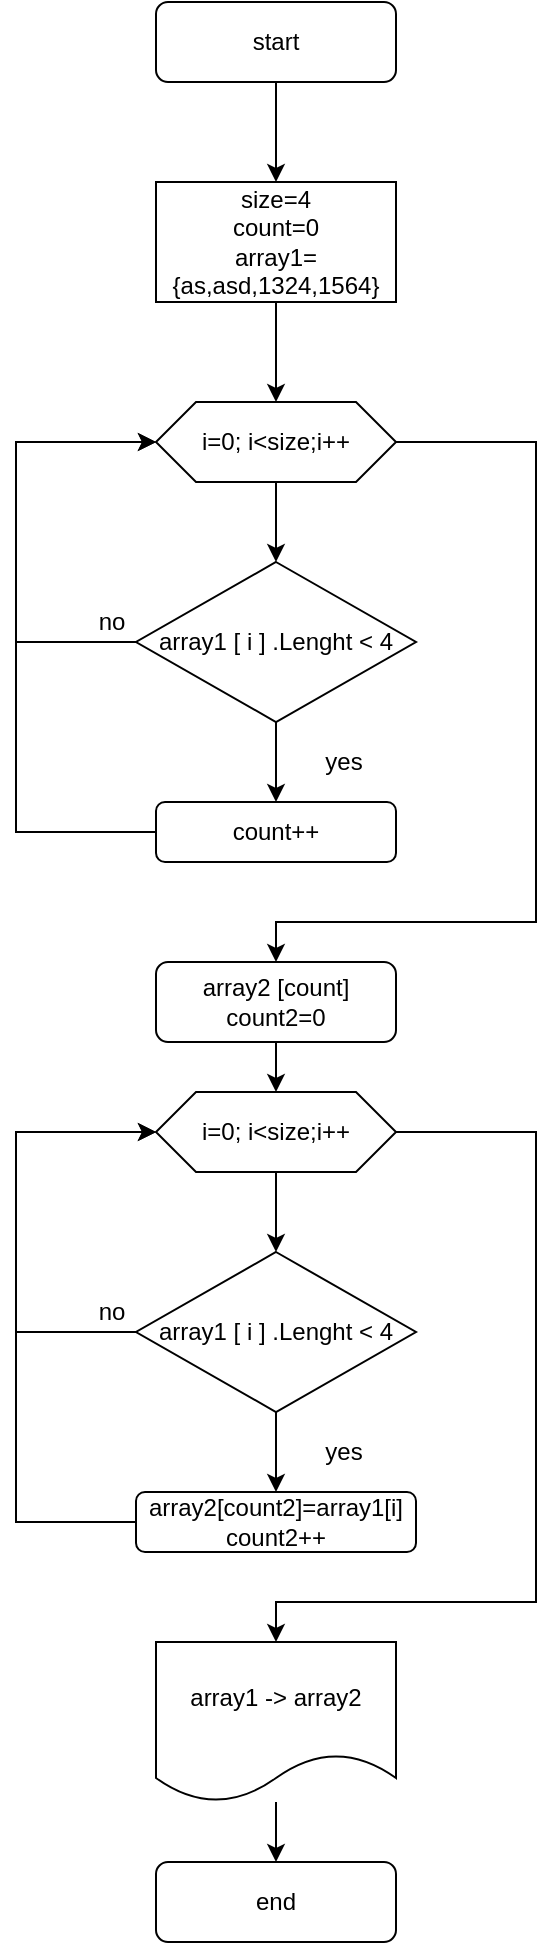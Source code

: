 <mxfile version="20.2.3" type="github"><diagram id="C5RBs43oDa-KdzZeNtuy" name="Page-1"><mxGraphModel dx="1422" dy="784" grid="1" gridSize="10" guides="1" tooltips="1" connect="1" arrows="1" fold="1" page="1" pageScale="1" pageWidth="827" pageHeight="1169" math="0" shadow="0"><root><mxCell id="WIyWlLk6GJQsqaUBKTNV-0"/><mxCell id="WIyWlLk6GJQsqaUBKTNV-1" parent="WIyWlLk6GJQsqaUBKTNV-0"/><mxCell id="4feDlEZsTbJpxXY2KB8a-3" style="edgeStyle=orthogonalEdgeStyle;rounded=0;orthogonalLoop=1;jettySize=auto;html=1;exitX=0.5;exitY=1;exitDx=0;exitDy=0;entryX=0.5;entryY=0;entryDx=0;entryDy=0;" edge="1" parent="WIyWlLk6GJQsqaUBKTNV-1" source="WIyWlLk6GJQsqaUBKTNV-3" target="4feDlEZsTbJpxXY2KB8a-1"><mxGeometry relative="1" as="geometry"/></mxCell><mxCell id="WIyWlLk6GJQsqaUBKTNV-3" value="start" style="rounded=1;whiteSpace=wrap;html=1;fontSize=12;glass=0;strokeWidth=1;shadow=0;" parent="WIyWlLk6GJQsqaUBKTNV-1" vertex="1"><mxGeometry x="350" y="40" width="120" height="40" as="geometry"/></mxCell><mxCell id="4feDlEZsTbJpxXY2KB8a-4" style="edgeStyle=orthogonalEdgeStyle;rounded=0;orthogonalLoop=1;jettySize=auto;html=1;exitX=0.5;exitY=1;exitDx=0;exitDy=0;" edge="1" parent="WIyWlLk6GJQsqaUBKTNV-1" source="4feDlEZsTbJpxXY2KB8a-1"><mxGeometry relative="1" as="geometry"><mxPoint x="410" y="240" as="targetPoint"/></mxGeometry></mxCell><mxCell id="4feDlEZsTbJpxXY2KB8a-1" value="size=4&lt;br&gt;count=0&lt;br&gt;array1={as,asd,1324,1564}" style="rounded=0;whiteSpace=wrap;html=1;" vertex="1" parent="WIyWlLk6GJQsqaUBKTNV-1"><mxGeometry x="350" y="130" width="120" height="60" as="geometry"/></mxCell><mxCell id="4feDlEZsTbJpxXY2KB8a-8" style="edgeStyle=orthogonalEdgeStyle;rounded=0;orthogonalLoop=1;jettySize=auto;html=1;exitX=0.5;exitY=1;exitDx=0;exitDy=0;entryX=0.5;entryY=0;entryDx=0;entryDy=0;" edge="1" parent="WIyWlLk6GJQsqaUBKTNV-1" source="4feDlEZsTbJpxXY2KB8a-5" target="4feDlEZsTbJpxXY2KB8a-6"><mxGeometry relative="1" as="geometry"/></mxCell><mxCell id="4feDlEZsTbJpxXY2KB8a-17" style="edgeStyle=orthogonalEdgeStyle;rounded=0;orthogonalLoop=1;jettySize=auto;html=1;exitX=1;exitY=0.5;exitDx=0;exitDy=0;entryX=0.5;entryY=0;entryDx=0;entryDy=0;" edge="1" parent="WIyWlLk6GJQsqaUBKTNV-1" source="4feDlEZsTbJpxXY2KB8a-5" target="4feDlEZsTbJpxXY2KB8a-15"><mxGeometry relative="1" as="geometry"><Array as="points"><mxPoint x="540" y="260"/><mxPoint x="540" y="500"/><mxPoint x="410" y="500"/></Array></mxGeometry></mxCell><mxCell id="4feDlEZsTbJpxXY2KB8a-5" value="i=0; i&amp;lt;size;i++" style="shape=hexagon;perimeter=hexagonPerimeter2;whiteSpace=wrap;html=1;fixedSize=1;" vertex="1" parent="WIyWlLk6GJQsqaUBKTNV-1"><mxGeometry x="350" y="240" width="120" height="40" as="geometry"/></mxCell><mxCell id="4feDlEZsTbJpxXY2KB8a-9" style="edgeStyle=orthogonalEdgeStyle;rounded=0;orthogonalLoop=1;jettySize=auto;html=1;exitX=0.5;exitY=1;exitDx=0;exitDy=0;entryX=0.5;entryY=0;entryDx=0;entryDy=0;" edge="1" parent="WIyWlLk6GJQsqaUBKTNV-1" source="4feDlEZsTbJpxXY2KB8a-6" target="4feDlEZsTbJpxXY2KB8a-7"><mxGeometry relative="1" as="geometry"/></mxCell><mxCell id="4feDlEZsTbJpxXY2KB8a-12" style="edgeStyle=orthogonalEdgeStyle;rounded=0;orthogonalLoop=1;jettySize=auto;html=1;exitX=0;exitY=0.5;exitDx=0;exitDy=0;" edge="1" parent="WIyWlLk6GJQsqaUBKTNV-1" source="4feDlEZsTbJpxXY2KB8a-6"><mxGeometry relative="1" as="geometry"><mxPoint x="350" y="260" as="targetPoint"/><Array as="points"><mxPoint x="280" y="360"/><mxPoint x="280" y="260"/></Array></mxGeometry></mxCell><mxCell id="4feDlEZsTbJpxXY2KB8a-6" value="array1 [ i ] .Lenght &amp;lt; 4" style="rhombus;whiteSpace=wrap;html=1;" vertex="1" parent="WIyWlLk6GJQsqaUBKTNV-1"><mxGeometry x="340" y="320" width="140" height="80" as="geometry"/></mxCell><mxCell id="4feDlEZsTbJpxXY2KB8a-10" style="edgeStyle=orthogonalEdgeStyle;rounded=0;orthogonalLoop=1;jettySize=auto;html=1;exitX=0;exitY=0.5;exitDx=0;exitDy=0;entryX=0;entryY=0.5;entryDx=0;entryDy=0;" edge="1" parent="WIyWlLk6GJQsqaUBKTNV-1" source="4feDlEZsTbJpxXY2KB8a-7" target="4feDlEZsTbJpxXY2KB8a-5"><mxGeometry relative="1" as="geometry"><Array as="points"><mxPoint x="280" y="455"/><mxPoint x="280" y="260"/></Array></mxGeometry></mxCell><mxCell id="4feDlEZsTbJpxXY2KB8a-7" value="count++" style="rounded=1;whiteSpace=wrap;html=1;" vertex="1" parent="WIyWlLk6GJQsqaUBKTNV-1"><mxGeometry x="350" y="440" width="120" height="30" as="geometry"/></mxCell><mxCell id="4feDlEZsTbJpxXY2KB8a-13" value="yes" style="text;html=1;strokeColor=none;fillColor=none;align=center;verticalAlign=middle;whiteSpace=wrap;rounded=0;" vertex="1" parent="WIyWlLk6GJQsqaUBKTNV-1"><mxGeometry x="414" y="410" width="60" height="20" as="geometry"/></mxCell><mxCell id="4feDlEZsTbJpxXY2KB8a-14" value="no" style="text;html=1;strokeColor=none;fillColor=none;align=center;verticalAlign=middle;whiteSpace=wrap;rounded=0;" vertex="1" parent="WIyWlLk6GJQsqaUBKTNV-1"><mxGeometry x="306" y="340" width="44" height="20" as="geometry"/></mxCell><mxCell id="4feDlEZsTbJpxXY2KB8a-38" style="edgeStyle=orthogonalEdgeStyle;rounded=0;orthogonalLoop=1;jettySize=auto;html=1;exitX=0.5;exitY=1;exitDx=0;exitDy=0;entryX=0.5;entryY=0;entryDx=0;entryDy=0;" edge="1" parent="WIyWlLk6GJQsqaUBKTNV-1" source="4feDlEZsTbJpxXY2KB8a-15" target="4feDlEZsTbJpxXY2KB8a-30"><mxGeometry relative="1" as="geometry"/></mxCell><mxCell id="4feDlEZsTbJpxXY2KB8a-15" value="array2 [count]&lt;br&gt;count2=0" style="rounded=1;whiteSpace=wrap;html=1;" vertex="1" parent="WIyWlLk6GJQsqaUBKTNV-1"><mxGeometry x="350" y="520" width="120" height="40" as="geometry"/></mxCell><mxCell id="4feDlEZsTbJpxXY2KB8a-18" style="edgeStyle=orthogonalEdgeStyle;rounded=0;orthogonalLoop=1;jettySize=auto;html=1;exitX=0.5;exitY=1;exitDx=0;exitDy=0;" edge="1" parent="WIyWlLk6GJQsqaUBKTNV-1" source="4feDlEZsTbJpxXY2KB8a-15" target="4feDlEZsTbJpxXY2KB8a-15"><mxGeometry relative="1" as="geometry"/></mxCell><mxCell id="4feDlEZsTbJpxXY2KB8a-29" style="edgeStyle=orthogonalEdgeStyle;rounded=0;orthogonalLoop=1;jettySize=auto;html=1;exitX=0.5;exitY=1;exitDx=0;exitDy=0;entryX=0.5;entryY=0;entryDx=0;entryDy=0;" edge="1" parent="WIyWlLk6GJQsqaUBKTNV-1" source="4feDlEZsTbJpxXY2KB8a-30" target="4feDlEZsTbJpxXY2KB8a-33"><mxGeometry relative="1" as="geometry"/></mxCell><mxCell id="4feDlEZsTbJpxXY2KB8a-41" style="edgeStyle=orthogonalEdgeStyle;rounded=0;orthogonalLoop=1;jettySize=auto;html=1;exitX=1;exitY=0.5;exitDx=0;exitDy=0;entryX=0.5;entryY=0;entryDx=0;entryDy=0;" edge="1" parent="WIyWlLk6GJQsqaUBKTNV-1" source="4feDlEZsTbJpxXY2KB8a-30" target="4feDlEZsTbJpxXY2KB8a-40"><mxGeometry relative="1" as="geometry"><mxPoint x="540" y="850" as="targetPoint"/><Array as="points"><mxPoint x="540" y="605"/><mxPoint x="540" y="840"/><mxPoint x="410" y="840"/></Array></mxGeometry></mxCell><mxCell id="4feDlEZsTbJpxXY2KB8a-30" value="i=0; i&amp;lt;size;i++" style="shape=hexagon;perimeter=hexagonPerimeter2;whiteSpace=wrap;html=1;fixedSize=1;" vertex="1" parent="WIyWlLk6GJQsqaUBKTNV-1"><mxGeometry x="350" y="585" width="120" height="40" as="geometry"/></mxCell><mxCell id="4feDlEZsTbJpxXY2KB8a-31" style="edgeStyle=orthogonalEdgeStyle;rounded=0;orthogonalLoop=1;jettySize=auto;html=1;exitX=0.5;exitY=1;exitDx=0;exitDy=0;entryX=0.5;entryY=0;entryDx=0;entryDy=0;" edge="1" parent="WIyWlLk6GJQsqaUBKTNV-1" source="4feDlEZsTbJpxXY2KB8a-33" target="4feDlEZsTbJpxXY2KB8a-35"><mxGeometry relative="1" as="geometry"/></mxCell><mxCell id="4feDlEZsTbJpxXY2KB8a-32" style="edgeStyle=orthogonalEdgeStyle;rounded=0;orthogonalLoop=1;jettySize=auto;html=1;exitX=0;exitY=0.5;exitDx=0;exitDy=0;" edge="1" parent="WIyWlLk6GJQsqaUBKTNV-1" source="4feDlEZsTbJpxXY2KB8a-33"><mxGeometry relative="1" as="geometry"><mxPoint x="350" y="605" as="targetPoint"/><Array as="points"><mxPoint x="280" y="705"/><mxPoint x="280" y="605"/></Array></mxGeometry></mxCell><mxCell id="4feDlEZsTbJpxXY2KB8a-33" value="array1 [ i ] .Lenght &amp;lt; 4" style="rhombus;whiteSpace=wrap;html=1;" vertex="1" parent="WIyWlLk6GJQsqaUBKTNV-1"><mxGeometry x="340" y="665" width="140" height="80" as="geometry"/></mxCell><mxCell id="4feDlEZsTbJpxXY2KB8a-34" style="edgeStyle=orthogonalEdgeStyle;rounded=0;orthogonalLoop=1;jettySize=auto;html=1;exitX=0;exitY=0.5;exitDx=0;exitDy=0;entryX=0;entryY=0.5;entryDx=0;entryDy=0;" edge="1" parent="WIyWlLk6GJQsqaUBKTNV-1" source="4feDlEZsTbJpxXY2KB8a-35" target="4feDlEZsTbJpxXY2KB8a-30"><mxGeometry relative="1" as="geometry"><Array as="points"><mxPoint x="280" y="800"/><mxPoint x="280" y="605"/></Array></mxGeometry></mxCell><mxCell id="4feDlEZsTbJpxXY2KB8a-35" value="array2[count2]=array1[i]&lt;br&gt;count2++" style="rounded=1;whiteSpace=wrap;html=1;" vertex="1" parent="WIyWlLk6GJQsqaUBKTNV-1"><mxGeometry x="340" y="785" width="140" height="30" as="geometry"/></mxCell><mxCell id="4feDlEZsTbJpxXY2KB8a-36" value="yes" style="text;html=1;strokeColor=none;fillColor=none;align=center;verticalAlign=middle;whiteSpace=wrap;rounded=0;" vertex="1" parent="WIyWlLk6GJQsqaUBKTNV-1"><mxGeometry x="414" y="755" width="60" height="20" as="geometry"/></mxCell><mxCell id="4feDlEZsTbJpxXY2KB8a-37" value="no" style="text;html=1;strokeColor=none;fillColor=none;align=center;verticalAlign=middle;whiteSpace=wrap;rounded=0;" vertex="1" parent="WIyWlLk6GJQsqaUBKTNV-1"><mxGeometry x="306" y="685" width="44" height="20" as="geometry"/></mxCell><mxCell id="4feDlEZsTbJpxXY2KB8a-44" style="edgeStyle=orthogonalEdgeStyle;rounded=0;orthogonalLoop=1;jettySize=auto;html=1;entryX=0.5;entryY=0;entryDx=0;entryDy=0;" edge="1" parent="WIyWlLk6GJQsqaUBKTNV-1" source="4feDlEZsTbJpxXY2KB8a-40" target="4feDlEZsTbJpxXY2KB8a-43"><mxGeometry relative="1" as="geometry"/></mxCell><mxCell id="4feDlEZsTbJpxXY2KB8a-40" value="array1 -&amp;gt; array2" style="shape=document;whiteSpace=wrap;html=1;boundedLbl=1;" vertex="1" parent="WIyWlLk6GJQsqaUBKTNV-1"><mxGeometry x="350" y="860" width="120" height="80" as="geometry"/></mxCell><mxCell id="4feDlEZsTbJpxXY2KB8a-43" value="end" style="rounded=1;whiteSpace=wrap;html=1;" vertex="1" parent="WIyWlLk6GJQsqaUBKTNV-1"><mxGeometry x="350" y="970" width="120" height="40" as="geometry"/></mxCell></root></mxGraphModel></diagram></mxfile>